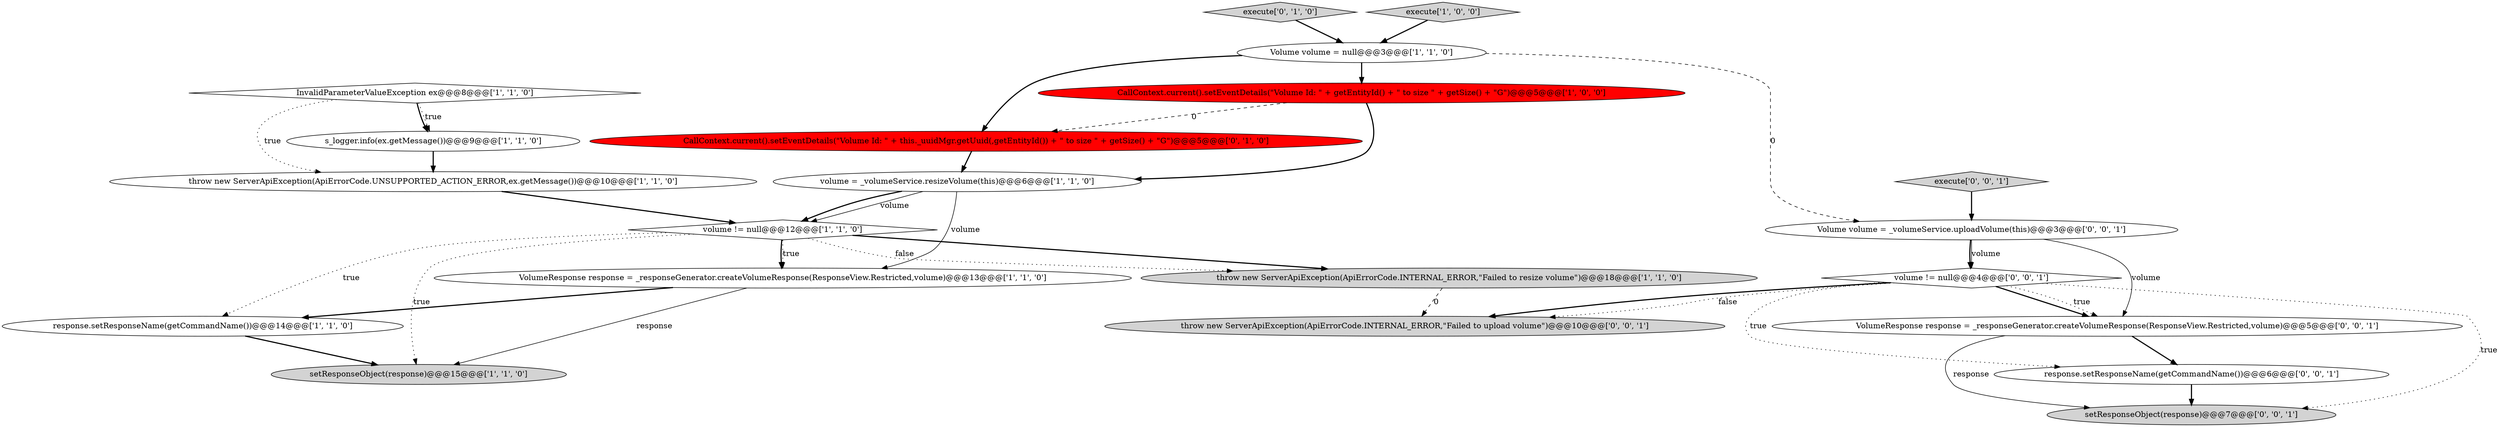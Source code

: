 digraph {
2 [style = filled, label = "response.setResponseName(getCommandName())@@@14@@@['1', '1', '0']", fillcolor = white, shape = ellipse image = "AAA0AAABBB1BBB"];
14 [style = filled, label = "response.setResponseName(getCommandName())@@@6@@@['0', '0', '1']", fillcolor = white, shape = ellipse image = "AAA0AAABBB3BBB"];
8 [style = filled, label = "Volume volume = null@@@3@@@['1', '1', '0']", fillcolor = white, shape = ellipse image = "AAA0AAABBB1BBB"];
4 [style = filled, label = "InvalidParameterValueException ex@@@8@@@['1', '1', '0']", fillcolor = white, shape = diamond image = "AAA0AAABBB1BBB"];
9 [style = filled, label = "throw new ServerApiException(ApiErrorCode.UNSUPPORTED_ACTION_ERROR,ex.getMessage())@@@10@@@['1', '1', '0']", fillcolor = white, shape = ellipse image = "AAA0AAABBB1BBB"];
7 [style = filled, label = "s_logger.info(ex.getMessage())@@@9@@@['1', '1', '0']", fillcolor = white, shape = ellipse image = "AAA0AAABBB1BBB"];
5 [style = filled, label = "volume != null@@@12@@@['1', '1', '0']", fillcolor = white, shape = diamond image = "AAA0AAABBB1BBB"];
0 [style = filled, label = "setResponseObject(response)@@@15@@@['1', '1', '0']", fillcolor = lightgray, shape = ellipse image = "AAA0AAABBB1BBB"];
13 [style = filled, label = "execute['0', '1', '0']", fillcolor = lightgray, shape = diamond image = "AAA0AAABBB2BBB"];
12 [style = filled, label = "CallContext.current().setEventDetails(\"Volume Id: \" + this._uuidMgr.getUuid(,getEntityId()) + \" to size \" + getSize() + \"G\")@@@5@@@['0', '1', '0']", fillcolor = red, shape = ellipse image = "AAA1AAABBB2BBB"];
10 [style = filled, label = "VolumeResponse response = _responseGenerator.createVolumeResponse(ResponseView.Restricted,volume)@@@13@@@['1', '1', '0']", fillcolor = white, shape = ellipse image = "AAA0AAABBB1BBB"];
20 [style = filled, label = "volume != null@@@4@@@['0', '0', '1']", fillcolor = white, shape = diamond image = "AAA0AAABBB3BBB"];
6 [style = filled, label = "execute['1', '0', '0']", fillcolor = lightgray, shape = diamond image = "AAA0AAABBB1BBB"];
15 [style = filled, label = "setResponseObject(response)@@@7@@@['0', '0', '1']", fillcolor = lightgray, shape = ellipse image = "AAA0AAABBB3BBB"];
18 [style = filled, label = "VolumeResponse response = _responseGenerator.createVolumeResponse(ResponseView.Restricted,volume)@@@5@@@['0', '0', '1']", fillcolor = white, shape = ellipse image = "AAA0AAABBB3BBB"];
17 [style = filled, label = "Volume volume = _volumeService.uploadVolume(this)@@@3@@@['0', '0', '1']", fillcolor = white, shape = ellipse image = "AAA0AAABBB3BBB"];
19 [style = filled, label = "throw new ServerApiException(ApiErrorCode.INTERNAL_ERROR,\"Failed to upload volume\")@@@10@@@['0', '0', '1']", fillcolor = lightgray, shape = ellipse image = "AAA0AAABBB3BBB"];
1 [style = filled, label = "CallContext.current().setEventDetails(\"Volume Id: \" + getEntityId() + \" to size \" + getSize() + \"G\")@@@5@@@['1', '0', '0']", fillcolor = red, shape = ellipse image = "AAA1AAABBB1BBB"];
3 [style = filled, label = "volume = _volumeService.resizeVolume(this)@@@6@@@['1', '1', '0']", fillcolor = white, shape = ellipse image = "AAA0AAABBB1BBB"];
11 [style = filled, label = "throw new ServerApiException(ApiErrorCode.INTERNAL_ERROR,\"Failed to resize volume\")@@@18@@@['1', '1', '0']", fillcolor = lightgray, shape = ellipse image = "AAA0AAABBB1BBB"];
16 [style = filled, label = "execute['0', '0', '1']", fillcolor = lightgray, shape = diamond image = "AAA0AAABBB3BBB"];
5->10 [style = bold, label=""];
17->18 [style = solid, label="volume"];
5->10 [style = dotted, label="true"];
1->3 [style = bold, label=""];
5->11 [style = dotted, label="false"];
3->10 [style = solid, label="volume"];
4->7 [style = dotted, label="true"];
20->14 [style = dotted, label="true"];
3->5 [style = solid, label="volume"];
5->0 [style = dotted, label="true"];
16->17 [style = bold, label=""];
4->7 [style = bold, label=""];
10->0 [style = solid, label="response"];
7->9 [style = bold, label=""];
8->1 [style = bold, label=""];
20->18 [style = bold, label=""];
1->12 [style = dashed, label="0"];
3->5 [style = bold, label=""];
2->0 [style = bold, label=""];
18->15 [style = solid, label="response"];
11->19 [style = dashed, label="0"];
6->8 [style = bold, label=""];
17->20 [style = solid, label="volume"];
20->18 [style = dotted, label="true"];
9->5 [style = bold, label=""];
8->17 [style = dashed, label="0"];
10->2 [style = bold, label=""];
5->11 [style = bold, label=""];
12->3 [style = bold, label=""];
14->15 [style = bold, label=""];
20->19 [style = dotted, label="false"];
13->8 [style = bold, label=""];
4->9 [style = dotted, label="true"];
20->19 [style = bold, label=""];
18->14 [style = bold, label=""];
8->12 [style = bold, label=""];
20->15 [style = dotted, label="true"];
5->2 [style = dotted, label="true"];
17->20 [style = bold, label=""];
}
